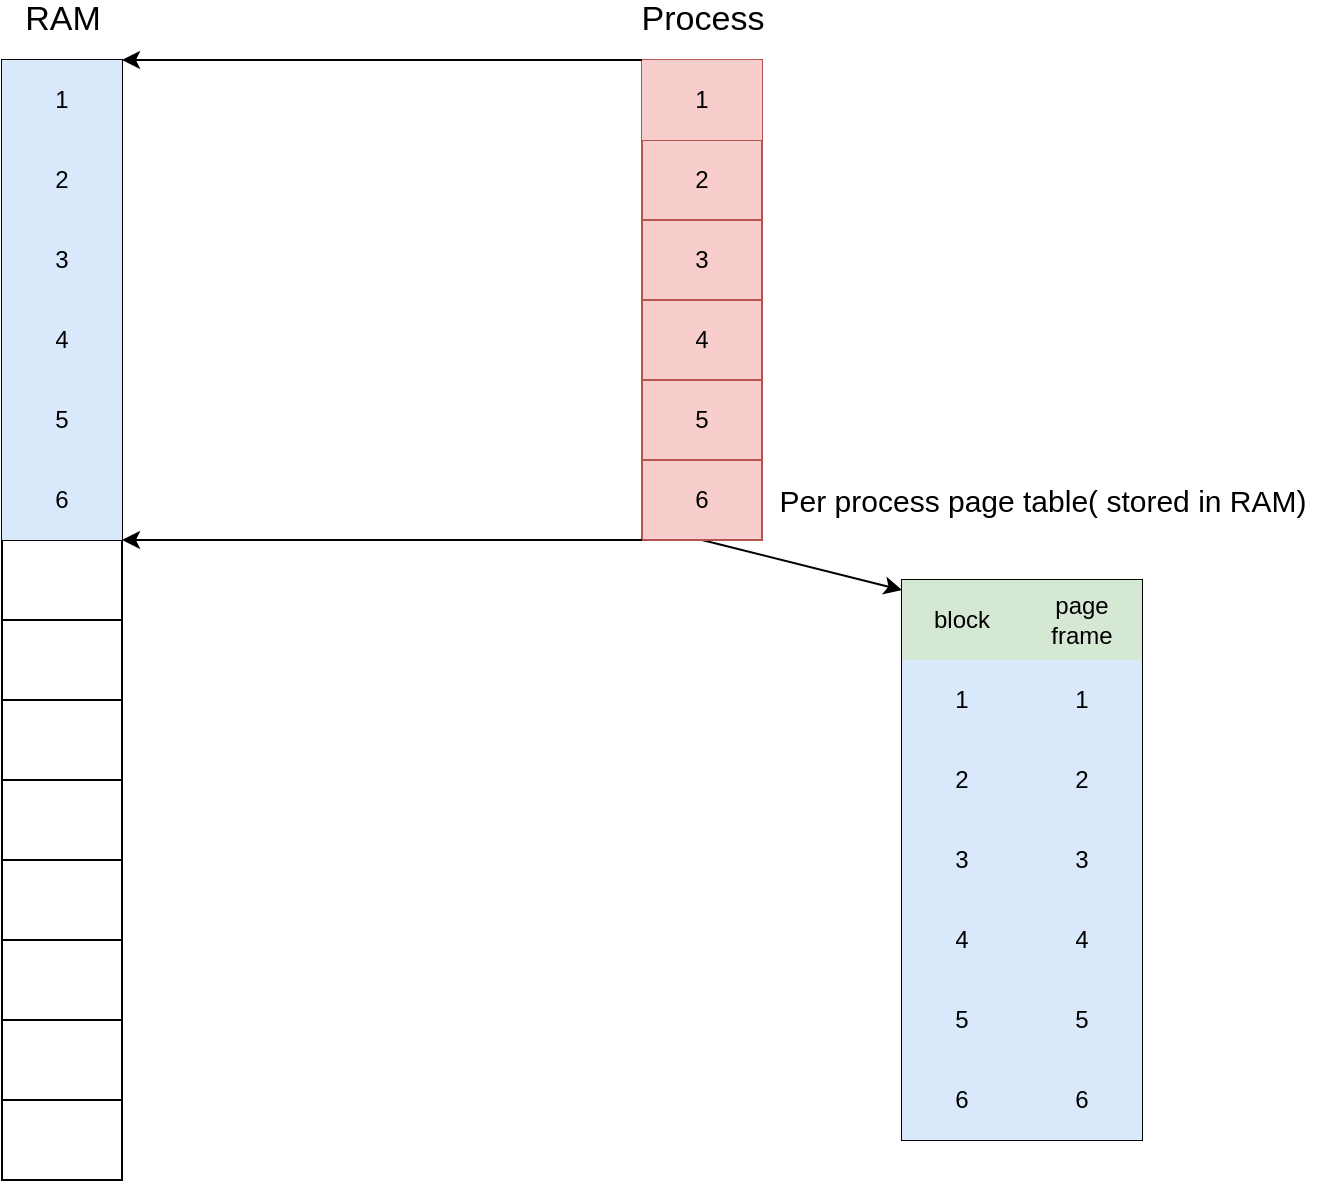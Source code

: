 <mxfile version="13.4.2" type="github">
  <diagram id="Kjc9poSDJmzgFYwM65Es" name="Page-1">
    <mxGraphModel dx="2066" dy="1105" grid="1" gridSize="10" guides="1" tooltips="1" connect="1" arrows="1" fold="1" page="1" pageScale="1" pageWidth="827" pageHeight="1169" math="0" shadow="0">
      <root>
        <mxCell id="0" />
        <mxCell id="1" parent="0" />
        <mxCell id="gSJrjUqgG9J_eSjiBrPd-1" value="" style="shape=table;html=1;whiteSpace=wrap;startSize=0;container=1;collapsible=0;childLayout=tableLayout;" vertex="1" parent="1">
          <mxGeometry x="110" y="160" width="60" height="560" as="geometry" />
        </mxCell>
        <mxCell id="gSJrjUqgG9J_eSjiBrPd-2" value="" style="shape=partialRectangle;html=1;whiteSpace=wrap;collapsible=0;dropTarget=0;pointerEvents=0;fillColor=none;top=0;left=0;bottom=0;right=0;points=[[0,0.5],[1,0.5]];portConstraint=eastwest;" vertex="1" parent="gSJrjUqgG9J_eSjiBrPd-1">
          <mxGeometry width="60" height="40" as="geometry" />
        </mxCell>
        <mxCell id="gSJrjUqgG9J_eSjiBrPd-3" value="1" style="shape=partialRectangle;html=1;whiteSpace=wrap;connectable=0;overflow=hidden;fillColor=#dae8fc;top=0;left=0;bottom=0;right=0;strokeColor=#6c8ebf;" vertex="1" parent="gSJrjUqgG9J_eSjiBrPd-2">
          <mxGeometry width="60" height="40" as="geometry" />
        </mxCell>
        <mxCell id="gSJrjUqgG9J_eSjiBrPd-4" value="" style="shape=partialRectangle;html=1;whiteSpace=wrap;collapsible=0;dropTarget=0;pointerEvents=0;fillColor=none;top=0;left=0;bottom=0;right=0;points=[[0,0.5],[1,0.5]];portConstraint=eastwest;" vertex="1" parent="gSJrjUqgG9J_eSjiBrPd-1">
          <mxGeometry y="40" width="60" height="40" as="geometry" />
        </mxCell>
        <mxCell id="gSJrjUqgG9J_eSjiBrPd-5" value="2" style="shape=partialRectangle;html=1;whiteSpace=wrap;connectable=0;overflow=hidden;fillColor=#dae8fc;top=0;left=0;bottom=0;right=0;strokeColor=#6c8ebf;" vertex="1" parent="gSJrjUqgG9J_eSjiBrPd-4">
          <mxGeometry width="60" height="40" as="geometry" />
        </mxCell>
        <mxCell id="gSJrjUqgG9J_eSjiBrPd-6" value="" style="shape=partialRectangle;html=1;whiteSpace=wrap;collapsible=0;dropTarget=0;pointerEvents=0;fillColor=none;top=0;left=0;bottom=0;right=0;points=[[0,0.5],[1,0.5]];portConstraint=eastwest;" vertex="1" parent="gSJrjUqgG9J_eSjiBrPd-1">
          <mxGeometry y="80" width="60" height="40" as="geometry" />
        </mxCell>
        <mxCell id="gSJrjUqgG9J_eSjiBrPd-7" value="3" style="shape=partialRectangle;html=1;whiteSpace=wrap;connectable=0;overflow=hidden;fillColor=#dae8fc;top=0;left=0;bottom=0;right=0;strokeColor=#6c8ebf;" vertex="1" parent="gSJrjUqgG9J_eSjiBrPd-6">
          <mxGeometry width="60" height="40" as="geometry" />
        </mxCell>
        <mxCell id="gSJrjUqgG9J_eSjiBrPd-8" value="" style="shape=partialRectangle;html=1;whiteSpace=wrap;collapsible=0;dropTarget=0;pointerEvents=0;fillColor=none;top=0;left=0;bottom=0;right=0;points=[[0,0.5],[1,0.5]];portConstraint=eastwest;" vertex="1" parent="gSJrjUqgG9J_eSjiBrPd-1">
          <mxGeometry y="120" width="60" height="40" as="geometry" />
        </mxCell>
        <mxCell id="gSJrjUqgG9J_eSjiBrPd-9" value="4" style="shape=partialRectangle;html=1;whiteSpace=wrap;connectable=0;overflow=hidden;fillColor=#dae8fc;top=0;left=0;bottom=0;right=0;strokeColor=#6c8ebf;" vertex="1" parent="gSJrjUqgG9J_eSjiBrPd-8">
          <mxGeometry width="60" height="40" as="geometry" />
        </mxCell>
        <mxCell id="gSJrjUqgG9J_eSjiBrPd-10" value="" style="shape=partialRectangle;html=1;whiteSpace=wrap;collapsible=0;dropTarget=0;pointerEvents=0;fillColor=none;top=0;left=0;bottom=0;right=0;points=[[0,0.5],[1,0.5]];portConstraint=eastwest;" vertex="1" parent="gSJrjUqgG9J_eSjiBrPd-1">
          <mxGeometry y="160" width="60" height="40" as="geometry" />
        </mxCell>
        <mxCell id="gSJrjUqgG9J_eSjiBrPd-11" value="5" style="shape=partialRectangle;html=1;whiteSpace=wrap;connectable=0;overflow=hidden;fillColor=#dae8fc;top=0;left=0;bottom=0;right=0;strokeColor=#6c8ebf;" vertex="1" parent="gSJrjUqgG9J_eSjiBrPd-10">
          <mxGeometry width="60" height="40" as="geometry" />
        </mxCell>
        <mxCell id="gSJrjUqgG9J_eSjiBrPd-12" value="" style="shape=partialRectangle;html=1;whiteSpace=wrap;collapsible=0;dropTarget=0;pointerEvents=0;fillColor=none;top=0;left=0;bottom=0;right=0;points=[[0,0.5],[1,0.5]];portConstraint=eastwest;" vertex="1" parent="gSJrjUqgG9J_eSjiBrPd-1">
          <mxGeometry y="200" width="60" height="40" as="geometry" />
        </mxCell>
        <mxCell id="gSJrjUqgG9J_eSjiBrPd-13" value="6" style="shape=partialRectangle;html=1;whiteSpace=wrap;connectable=0;overflow=hidden;fillColor=#dae8fc;top=0;left=0;bottom=0;right=0;strokeColor=#6c8ebf;" vertex="1" parent="gSJrjUqgG9J_eSjiBrPd-12">
          <mxGeometry width="60" height="40" as="geometry" />
        </mxCell>
        <mxCell id="gSJrjUqgG9J_eSjiBrPd-14" value="" style="shape=partialRectangle;html=1;whiteSpace=wrap;collapsible=0;dropTarget=0;pointerEvents=0;fillColor=none;top=0;left=0;bottom=0;right=0;points=[[0,0.5],[1,0.5]];portConstraint=eastwest;" vertex="1" parent="gSJrjUqgG9J_eSjiBrPd-1">
          <mxGeometry y="240" width="60" height="40" as="geometry" />
        </mxCell>
        <mxCell id="gSJrjUqgG9J_eSjiBrPd-15" value="" style="shape=partialRectangle;html=1;whiteSpace=wrap;connectable=0;overflow=hidden;fillColor=none;top=0;left=0;bottom=0;right=0;" vertex="1" parent="gSJrjUqgG9J_eSjiBrPd-14">
          <mxGeometry width="60" height="40" as="geometry" />
        </mxCell>
        <mxCell id="gSJrjUqgG9J_eSjiBrPd-16" value="" style="shape=partialRectangle;html=1;whiteSpace=wrap;collapsible=0;dropTarget=0;pointerEvents=0;fillColor=none;top=0;left=0;bottom=0;right=0;points=[[0,0.5],[1,0.5]];portConstraint=eastwest;" vertex="1" parent="gSJrjUqgG9J_eSjiBrPd-1">
          <mxGeometry y="280" width="60" height="40" as="geometry" />
        </mxCell>
        <mxCell id="gSJrjUqgG9J_eSjiBrPd-17" value="" style="shape=partialRectangle;html=1;whiteSpace=wrap;connectable=0;overflow=hidden;fillColor=none;top=0;left=0;bottom=0;right=0;" vertex="1" parent="gSJrjUqgG9J_eSjiBrPd-16">
          <mxGeometry width="60" height="40" as="geometry" />
        </mxCell>
        <mxCell id="gSJrjUqgG9J_eSjiBrPd-18" value="" style="shape=partialRectangle;html=1;whiteSpace=wrap;collapsible=0;dropTarget=0;pointerEvents=0;fillColor=none;top=0;left=0;bottom=0;right=0;points=[[0,0.5],[1,0.5]];portConstraint=eastwest;" vertex="1" parent="gSJrjUqgG9J_eSjiBrPd-1">
          <mxGeometry y="320" width="60" height="40" as="geometry" />
        </mxCell>
        <mxCell id="gSJrjUqgG9J_eSjiBrPd-19" value="" style="shape=partialRectangle;html=1;whiteSpace=wrap;connectable=0;overflow=hidden;fillColor=none;top=0;left=0;bottom=0;right=0;" vertex="1" parent="gSJrjUqgG9J_eSjiBrPd-18">
          <mxGeometry width="60" height="40" as="geometry" />
        </mxCell>
        <mxCell id="gSJrjUqgG9J_eSjiBrPd-20" value="" style="shape=partialRectangle;html=1;whiteSpace=wrap;collapsible=0;dropTarget=0;pointerEvents=0;fillColor=none;top=0;left=0;bottom=0;right=0;points=[[0,0.5],[1,0.5]];portConstraint=eastwest;" vertex="1" parent="gSJrjUqgG9J_eSjiBrPd-1">
          <mxGeometry y="360" width="60" height="40" as="geometry" />
        </mxCell>
        <mxCell id="gSJrjUqgG9J_eSjiBrPd-21" value="" style="shape=partialRectangle;html=1;whiteSpace=wrap;connectable=0;overflow=hidden;fillColor=none;top=0;left=0;bottom=0;right=0;" vertex="1" parent="gSJrjUqgG9J_eSjiBrPd-20">
          <mxGeometry width="60" height="40" as="geometry" />
        </mxCell>
        <mxCell id="gSJrjUqgG9J_eSjiBrPd-22" value="" style="shape=partialRectangle;html=1;whiteSpace=wrap;collapsible=0;dropTarget=0;pointerEvents=0;fillColor=none;top=0;left=0;bottom=0;right=0;points=[[0,0.5],[1,0.5]];portConstraint=eastwest;" vertex="1" parent="gSJrjUqgG9J_eSjiBrPd-1">
          <mxGeometry y="400" width="60" height="40" as="geometry" />
        </mxCell>
        <mxCell id="gSJrjUqgG9J_eSjiBrPd-23" value="" style="shape=partialRectangle;html=1;whiteSpace=wrap;connectable=0;overflow=hidden;fillColor=none;top=0;left=0;bottom=0;right=0;" vertex="1" parent="gSJrjUqgG9J_eSjiBrPd-22">
          <mxGeometry width="60" height="40" as="geometry" />
        </mxCell>
        <mxCell id="gSJrjUqgG9J_eSjiBrPd-24" value="" style="shape=partialRectangle;html=1;whiteSpace=wrap;collapsible=0;dropTarget=0;pointerEvents=0;fillColor=none;top=0;left=0;bottom=0;right=0;points=[[0,0.5],[1,0.5]];portConstraint=eastwest;" vertex="1" parent="gSJrjUqgG9J_eSjiBrPd-1">
          <mxGeometry y="440" width="60" height="40" as="geometry" />
        </mxCell>
        <mxCell id="gSJrjUqgG9J_eSjiBrPd-25" value="" style="shape=partialRectangle;html=1;whiteSpace=wrap;connectable=0;overflow=hidden;fillColor=none;top=0;left=0;bottom=0;right=0;" vertex="1" parent="gSJrjUqgG9J_eSjiBrPd-24">
          <mxGeometry width="60" height="40" as="geometry" />
        </mxCell>
        <mxCell id="gSJrjUqgG9J_eSjiBrPd-26" value="" style="shape=partialRectangle;html=1;whiteSpace=wrap;collapsible=0;dropTarget=0;pointerEvents=0;fillColor=none;top=0;left=0;bottom=0;right=0;points=[[0,0.5],[1,0.5]];portConstraint=eastwest;" vertex="1" parent="gSJrjUqgG9J_eSjiBrPd-1">
          <mxGeometry y="480" width="60" height="40" as="geometry" />
        </mxCell>
        <mxCell id="gSJrjUqgG9J_eSjiBrPd-27" value="" style="shape=partialRectangle;html=1;whiteSpace=wrap;connectable=0;overflow=hidden;fillColor=none;top=0;left=0;bottom=0;right=0;" vertex="1" parent="gSJrjUqgG9J_eSjiBrPd-26">
          <mxGeometry width="60" height="40" as="geometry" />
        </mxCell>
        <mxCell id="gSJrjUqgG9J_eSjiBrPd-28" value="" style="shape=partialRectangle;html=1;whiteSpace=wrap;collapsible=0;dropTarget=0;pointerEvents=0;fillColor=none;top=0;left=0;bottom=0;right=0;points=[[0,0.5],[1,0.5]];portConstraint=eastwest;" vertex="1" parent="gSJrjUqgG9J_eSjiBrPd-1">
          <mxGeometry y="520" width="60" height="40" as="geometry" />
        </mxCell>
        <mxCell id="gSJrjUqgG9J_eSjiBrPd-29" value="" style="shape=partialRectangle;html=1;whiteSpace=wrap;connectable=0;overflow=hidden;fillColor=none;top=0;left=0;bottom=0;right=0;" vertex="1" parent="gSJrjUqgG9J_eSjiBrPd-28">
          <mxGeometry width="60" height="40" as="geometry" />
        </mxCell>
        <mxCell id="gSJrjUqgG9J_eSjiBrPd-69" style="rounded=0;orthogonalLoop=1;jettySize=auto;html=1;" edge="1" parent="1" target="gSJrjUqgG9J_eSjiBrPd-45">
          <mxGeometry relative="1" as="geometry">
            <mxPoint x="460" y="400" as="sourcePoint" />
          </mxGeometry>
        </mxCell>
        <mxCell id="gSJrjUqgG9J_eSjiBrPd-30" value="" style="shape=table;html=1;whiteSpace=wrap;startSize=0;container=1;collapsible=0;childLayout=tableLayout;fillColor=#f8cecc;strokeColor=#b85450;" vertex="1" parent="1">
          <mxGeometry x="430" y="160" width="60" height="240" as="geometry" />
        </mxCell>
        <mxCell id="gSJrjUqgG9J_eSjiBrPd-31" value="" style="shape=partialRectangle;html=1;whiteSpace=wrap;collapsible=0;dropTarget=0;pointerEvents=0;fillColor=none;top=0;left=0;bottom=0;right=0;points=[[0,0.5],[1,0.5]];portConstraint=eastwest;" vertex="1" parent="gSJrjUqgG9J_eSjiBrPd-30">
          <mxGeometry width="60" height="40" as="geometry" />
        </mxCell>
        <mxCell id="gSJrjUqgG9J_eSjiBrPd-32" value="1" style="shape=partialRectangle;html=1;whiteSpace=wrap;connectable=0;overflow=hidden;fillColor=#f8cecc;top=0;left=0;bottom=0;right=0;strokeColor=#b85450;" vertex="1" parent="gSJrjUqgG9J_eSjiBrPd-31">
          <mxGeometry width="60" height="40" as="geometry" />
        </mxCell>
        <mxCell id="gSJrjUqgG9J_eSjiBrPd-33" value="" style="shape=partialRectangle;html=1;whiteSpace=wrap;collapsible=0;dropTarget=0;pointerEvents=0;fillColor=none;top=0;left=0;bottom=0;right=0;points=[[0,0.5],[1,0.5]];portConstraint=eastwest;" vertex="1" parent="gSJrjUqgG9J_eSjiBrPd-30">
          <mxGeometry y="40" width="60" height="40" as="geometry" />
        </mxCell>
        <mxCell id="gSJrjUqgG9J_eSjiBrPd-34" value="2" style="shape=partialRectangle;html=1;whiteSpace=wrap;connectable=0;overflow=hidden;fillColor=none;top=0;left=0;bottom=0;right=0;" vertex="1" parent="gSJrjUqgG9J_eSjiBrPd-33">
          <mxGeometry width="60" height="40" as="geometry" />
        </mxCell>
        <mxCell id="gSJrjUqgG9J_eSjiBrPd-35" value="" style="shape=partialRectangle;html=1;whiteSpace=wrap;collapsible=0;dropTarget=0;pointerEvents=0;fillColor=none;top=0;left=0;bottom=0;right=0;points=[[0,0.5],[1,0.5]];portConstraint=eastwest;" vertex="1" parent="gSJrjUqgG9J_eSjiBrPd-30">
          <mxGeometry y="80" width="60" height="40" as="geometry" />
        </mxCell>
        <mxCell id="gSJrjUqgG9J_eSjiBrPd-36" value="3" style="shape=partialRectangle;html=1;whiteSpace=wrap;connectable=0;overflow=hidden;fillColor=none;top=0;left=0;bottom=0;right=0;" vertex="1" parent="gSJrjUqgG9J_eSjiBrPd-35">
          <mxGeometry width="60" height="40" as="geometry" />
        </mxCell>
        <mxCell id="gSJrjUqgG9J_eSjiBrPd-37" value="" style="shape=partialRectangle;html=1;whiteSpace=wrap;collapsible=0;dropTarget=0;pointerEvents=0;fillColor=none;top=0;left=0;bottom=0;right=0;points=[[0,0.5],[1,0.5]];portConstraint=eastwest;" vertex="1" parent="gSJrjUqgG9J_eSjiBrPd-30">
          <mxGeometry y="120" width="60" height="40" as="geometry" />
        </mxCell>
        <mxCell id="gSJrjUqgG9J_eSjiBrPd-38" value="4" style="shape=partialRectangle;html=1;whiteSpace=wrap;connectable=0;overflow=hidden;fillColor=none;top=0;left=0;bottom=0;right=0;" vertex="1" parent="gSJrjUqgG9J_eSjiBrPd-37">
          <mxGeometry width="60" height="40" as="geometry" />
        </mxCell>
        <mxCell id="gSJrjUqgG9J_eSjiBrPd-39" value="" style="shape=partialRectangle;html=1;whiteSpace=wrap;collapsible=0;dropTarget=0;pointerEvents=0;fillColor=none;top=0;left=0;bottom=0;right=0;points=[[0,0.5],[1,0.5]];portConstraint=eastwest;" vertex="1" parent="gSJrjUqgG9J_eSjiBrPd-30">
          <mxGeometry y="160" width="60" height="40" as="geometry" />
        </mxCell>
        <mxCell id="gSJrjUqgG9J_eSjiBrPd-40" value="5" style="shape=partialRectangle;html=1;whiteSpace=wrap;connectable=0;overflow=hidden;fillColor=none;top=0;left=0;bottom=0;right=0;" vertex="1" parent="gSJrjUqgG9J_eSjiBrPd-39">
          <mxGeometry width="60" height="40" as="geometry" />
        </mxCell>
        <mxCell id="gSJrjUqgG9J_eSjiBrPd-41" value="" style="shape=partialRectangle;html=1;whiteSpace=wrap;collapsible=0;dropTarget=0;pointerEvents=0;fillColor=none;top=0;left=0;bottom=0;right=0;points=[[0,0.5],[1,0.5]];portConstraint=eastwest;" vertex="1" parent="gSJrjUqgG9J_eSjiBrPd-30">
          <mxGeometry y="200" width="60" height="40" as="geometry" />
        </mxCell>
        <mxCell id="gSJrjUqgG9J_eSjiBrPd-42" value="6" style="shape=partialRectangle;html=1;whiteSpace=wrap;connectable=0;overflow=hidden;fillColor=none;top=0;left=0;bottom=0;right=0;" vertex="1" parent="gSJrjUqgG9J_eSjiBrPd-41">
          <mxGeometry width="60" height="40" as="geometry" />
        </mxCell>
        <mxCell id="2" value="&lt;font style=&quot;font-size: 17px&quot;&gt;RAM&lt;/font&gt;" style="text;html=1;align=center;verticalAlign=middle;resizable=0;points=[];autosize=1;strokeWidth=10;" vertex="1" parent="1">
          <mxGeometry x="115" y="130" width="50" height="20" as="geometry" />
        </mxCell>
        <mxCell id="gSJrjUqgG9J_eSjiBrPd-43" value="&lt;font style=&quot;font-size: 17px&quot;&gt;Process&lt;/font&gt;" style="text;html=1;align=center;verticalAlign=middle;resizable=0;points=[];autosize=1;strokeWidth=10;" vertex="1" parent="1">
          <mxGeometry x="420" y="130" width="80" height="20" as="geometry" />
        </mxCell>
        <mxCell id="gSJrjUqgG9J_eSjiBrPd-66" style="edgeStyle=orthogonalEdgeStyle;rounded=0;orthogonalLoop=1;jettySize=auto;html=1;" edge="1" parent="1" source="gSJrjUqgG9J_eSjiBrPd-31">
          <mxGeometry relative="1" as="geometry">
            <mxPoint x="170" y="160" as="targetPoint" />
            <Array as="points">
              <mxPoint x="170" y="160" />
            </Array>
          </mxGeometry>
        </mxCell>
        <mxCell id="gSJrjUqgG9J_eSjiBrPd-67" style="edgeStyle=orthogonalEdgeStyle;rounded=0;orthogonalLoop=1;jettySize=auto;html=1;" edge="1" parent="1" source="gSJrjUqgG9J_eSjiBrPd-41">
          <mxGeometry relative="1" as="geometry">
            <mxPoint x="170" y="400" as="targetPoint" />
            <Array as="points">
              <mxPoint x="170" y="400" />
            </Array>
          </mxGeometry>
        </mxCell>
        <mxCell id="gSJrjUqgG9J_eSjiBrPd-68" value="&lt;font style=&quot;font-size: 15px&quot;&gt;Per process page table( stored in RAM)&lt;/font&gt;" style="text;html=1;align=center;verticalAlign=middle;resizable=0;points=[];autosize=1;" vertex="1" parent="1">
          <mxGeometry x="490" y="370" width="280" height="20" as="geometry" />
        </mxCell>
        <mxCell id="gSJrjUqgG9J_eSjiBrPd-44" value="" style="shape=table;html=1;whiteSpace=wrap;startSize=0;container=1;collapsible=0;childLayout=tableLayout;" vertex="1" parent="1">
          <mxGeometry x="560" y="420" width="120" height="280" as="geometry" />
        </mxCell>
        <mxCell id="gSJrjUqgG9J_eSjiBrPd-45" value="" style="shape=partialRectangle;html=1;whiteSpace=wrap;collapsible=0;dropTarget=0;pointerEvents=0;fillColor=none;top=0;left=0;bottom=0;right=0;points=[[0,0.5],[1,0.5]];portConstraint=eastwest;" vertex="1" parent="gSJrjUqgG9J_eSjiBrPd-44">
          <mxGeometry width="120" height="40" as="geometry" />
        </mxCell>
        <mxCell id="gSJrjUqgG9J_eSjiBrPd-46" value="block" style="shape=partialRectangle;html=1;whiteSpace=wrap;connectable=0;overflow=hidden;fillColor=#d5e8d4;top=0;left=0;bottom=0;right=0;strokeColor=#82b366;" vertex="1" parent="gSJrjUqgG9J_eSjiBrPd-45">
          <mxGeometry width="60" height="40" as="geometry" />
        </mxCell>
        <mxCell id="gSJrjUqgG9J_eSjiBrPd-47" value="page frame" style="shape=partialRectangle;html=1;whiteSpace=wrap;connectable=0;overflow=hidden;fillColor=#d5e8d4;top=0;left=0;bottom=0;right=0;strokeColor=#82b366;" vertex="1" parent="gSJrjUqgG9J_eSjiBrPd-45">
          <mxGeometry x="60" width="60" height="40" as="geometry" />
        </mxCell>
        <mxCell id="gSJrjUqgG9J_eSjiBrPd-51" value="" style="shape=partialRectangle;html=1;whiteSpace=wrap;collapsible=0;dropTarget=0;pointerEvents=0;fillColor=none;top=0;left=0;bottom=0;right=0;points=[[0,0.5],[1,0.5]];portConstraint=eastwest;" vertex="1" parent="gSJrjUqgG9J_eSjiBrPd-44">
          <mxGeometry y="40" width="120" height="40" as="geometry" />
        </mxCell>
        <mxCell id="gSJrjUqgG9J_eSjiBrPd-52" value="1" style="shape=partialRectangle;html=1;whiteSpace=wrap;connectable=0;overflow=hidden;fillColor=#dae8fc;top=0;left=0;bottom=0;right=0;strokeColor=#6c8ebf;" vertex="1" parent="gSJrjUqgG9J_eSjiBrPd-51">
          <mxGeometry width="60" height="40" as="geometry" />
        </mxCell>
        <mxCell id="gSJrjUqgG9J_eSjiBrPd-53" value="1" style="shape=partialRectangle;html=1;whiteSpace=wrap;connectable=0;overflow=hidden;fillColor=#dae8fc;top=0;left=0;bottom=0;right=0;strokeColor=#6c8ebf;" vertex="1" parent="gSJrjUqgG9J_eSjiBrPd-51">
          <mxGeometry x="60" width="60" height="40" as="geometry" />
        </mxCell>
        <mxCell id="gSJrjUqgG9J_eSjiBrPd-48" value="" style="shape=partialRectangle;html=1;whiteSpace=wrap;collapsible=0;dropTarget=0;pointerEvents=0;fillColor=none;top=0;left=0;bottom=0;right=0;points=[[0,0.5],[1,0.5]];portConstraint=eastwest;" vertex="1" parent="gSJrjUqgG9J_eSjiBrPd-44">
          <mxGeometry y="80" width="120" height="40" as="geometry" />
        </mxCell>
        <mxCell id="gSJrjUqgG9J_eSjiBrPd-49" value="2" style="shape=partialRectangle;html=1;whiteSpace=wrap;connectable=0;overflow=hidden;fillColor=#dae8fc;top=0;left=0;bottom=0;right=0;strokeColor=#6c8ebf;" vertex="1" parent="gSJrjUqgG9J_eSjiBrPd-48">
          <mxGeometry width="60" height="40" as="geometry" />
        </mxCell>
        <mxCell id="gSJrjUqgG9J_eSjiBrPd-50" value="2" style="shape=partialRectangle;html=1;whiteSpace=wrap;connectable=0;overflow=hidden;fillColor=#dae8fc;top=0;left=0;bottom=0;right=0;strokeColor=#6c8ebf;" vertex="1" parent="gSJrjUqgG9J_eSjiBrPd-48">
          <mxGeometry x="60" width="60" height="40" as="geometry" />
        </mxCell>
        <mxCell id="gSJrjUqgG9J_eSjiBrPd-54" value="" style="shape=partialRectangle;html=1;whiteSpace=wrap;collapsible=0;dropTarget=0;pointerEvents=0;fillColor=none;top=0;left=0;bottom=0;right=0;points=[[0,0.5],[1,0.5]];portConstraint=eastwest;" vertex="1" parent="gSJrjUqgG9J_eSjiBrPd-44">
          <mxGeometry y="120" width="120" height="40" as="geometry" />
        </mxCell>
        <mxCell id="gSJrjUqgG9J_eSjiBrPd-55" value="3" style="shape=partialRectangle;html=1;whiteSpace=wrap;connectable=0;overflow=hidden;fillColor=#dae8fc;top=0;left=0;bottom=0;right=0;strokeColor=#6c8ebf;" vertex="1" parent="gSJrjUqgG9J_eSjiBrPd-54">
          <mxGeometry width="60" height="40" as="geometry" />
        </mxCell>
        <mxCell id="gSJrjUqgG9J_eSjiBrPd-56" value="3" style="shape=partialRectangle;html=1;whiteSpace=wrap;connectable=0;overflow=hidden;fillColor=#dae8fc;top=0;left=0;bottom=0;right=0;strokeColor=#6c8ebf;" vertex="1" parent="gSJrjUqgG9J_eSjiBrPd-54">
          <mxGeometry x="60" width="60" height="40" as="geometry" />
        </mxCell>
        <mxCell id="gSJrjUqgG9J_eSjiBrPd-57" value="" style="shape=partialRectangle;html=1;whiteSpace=wrap;collapsible=0;dropTarget=0;pointerEvents=0;fillColor=none;top=0;left=0;bottom=0;right=0;points=[[0,0.5],[1,0.5]];portConstraint=eastwest;" vertex="1" parent="gSJrjUqgG9J_eSjiBrPd-44">
          <mxGeometry y="160" width="120" height="40" as="geometry" />
        </mxCell>
        <mxCell id="gSJrjUqgG9J_eSjiBrPd-58" value="4" style="shape=partialRectangle;html=1;whiteSpace=wrap;connectable=0;overflow=hidden;fillColor=#dae8fc;top=0;left=0;bottom=0;right=0;strokeColor=#6c8ebf;" vertex="1" parent="gSJrjUqgG9J_eSjiBrPd-57">
          <mxGeometry width="60" height="40" as="geometry" />
        </mxCell>
        <mxCell id="gSJrjUqgG9J_eSjiBrPd-59" value="4" style="shape=partialRectangle;html=1;whiteSpace=wrap;connectable=0;overflow=hidden;fillColor=#dae8fc;top=0;left=0;bottom=0;right=0;strokeColor=#6c8ebf;" vertex="1" parent="gSJrjUqgG9J_eSjiBrPd-57">
          <mxGeometry x="60" width="60" height="40" as="geometry" />
        </mxCell>
        <mxCell id="gSJrjUqgG9J_eSjiBrPd-60" value="" style="shape=partialRectangle;html=1;whiteSpace=wrap;collapsible=0;dropTarget=0;pointerEvents=0;fillColor=none;top=0;left=0;bottom=0;right=0;points=[[0,0.5],[1,0.5]];portConstraint=eastwest;" vertex="1" parent="gSJrjUqgG9J_eSjiBrPd-44">
          <mxGeometry y="200" width="120" height="40" as="geometry" />
        </mxCell>
        <mxCell id="gSJrjUqgG9J_eSjiBrPd-61" value="5" style="shape=partialRectangle;html=1;whiteSpace=wrap;connectable=0;overflow=hidden;fillColor=#dae8fc;top=0;left=0;bottom=0;right=0;strokeColor=#6c8ebf;" vertex="1" parent="gSJrjUqgG9J_eSjiBrPd-60">
          <mxGeometry width="60" height="40" as="geometry" />
        </mxCell>
        <mxCell id="gSJrjUqgG9J_eSjiBrPd-62" value="5" style="shape=partialRectangle;html=1;whiteSpace=wrap;connectable=0;overflow=hidden;fillColor=#dae8fc;top=0;left=0;bottom=0;right=0;strokeColor=#6c8ebf;" vertex="1" parent="gSJrjUqgG9J_eSjiBrPd-60">
          <mxGeometry x="60" width="60" height="40" as="geometry" />
        </mxCell>
        <mxCell id="gSJrjUqgG9J_eSjiBrPd-63" value="" style="shape=partialRectangle;html=1;whiteSpace=wrap;collapsible=0;dropTarget=0;pointerEvents=0;fillColor=none;top=0;left=0;bottom=0;right=0;points=[[0,0.5],[1,0.5]];portConstraint=eastwest;" vertex="1" parent="gSJrjUqgG9J_eSjiBrPd-44">
          <mxGeometry y="240" width="120" height="40" as="geometry" />
        </mxCell>
        <mxCell id="gSJrjUqgG9J_eSjiBrPd-64" value="6" style="shape=partialRectangle;html=1;whiteSpace=wrap;connectable=0;overflow=hidden;fillColor=#dae8fc;top=0;left=0;bottom=0;right=0;strokeColor=#6c8ebf;" vertex="1" parent="gSJrjUqgG9J_eSjiBrPd-63">
          <mxGeometry width="60" height="40" as="geometry" />
        </mxCell>
        <mxCell id="gSJrjUqgG9J_eSjiBrPd-65" value="6" style="shape=partialRectangle;html=1;whiteSpace=wrap;connectable=0;overflow=hidden;fillColor=#dae8fc;top=0;left=0;bottom=0;right=0;strokeColor=#6c8ebf;" vertex="1" parent="gSJrjUqgG9J_eSjiBrPd-63">
          <mxGeometry x="60" width="60" height="40" as="geometry" />
        </mxCell>
      </root>
    </mxGraphModel>
  </diagram>
</mxfile>
